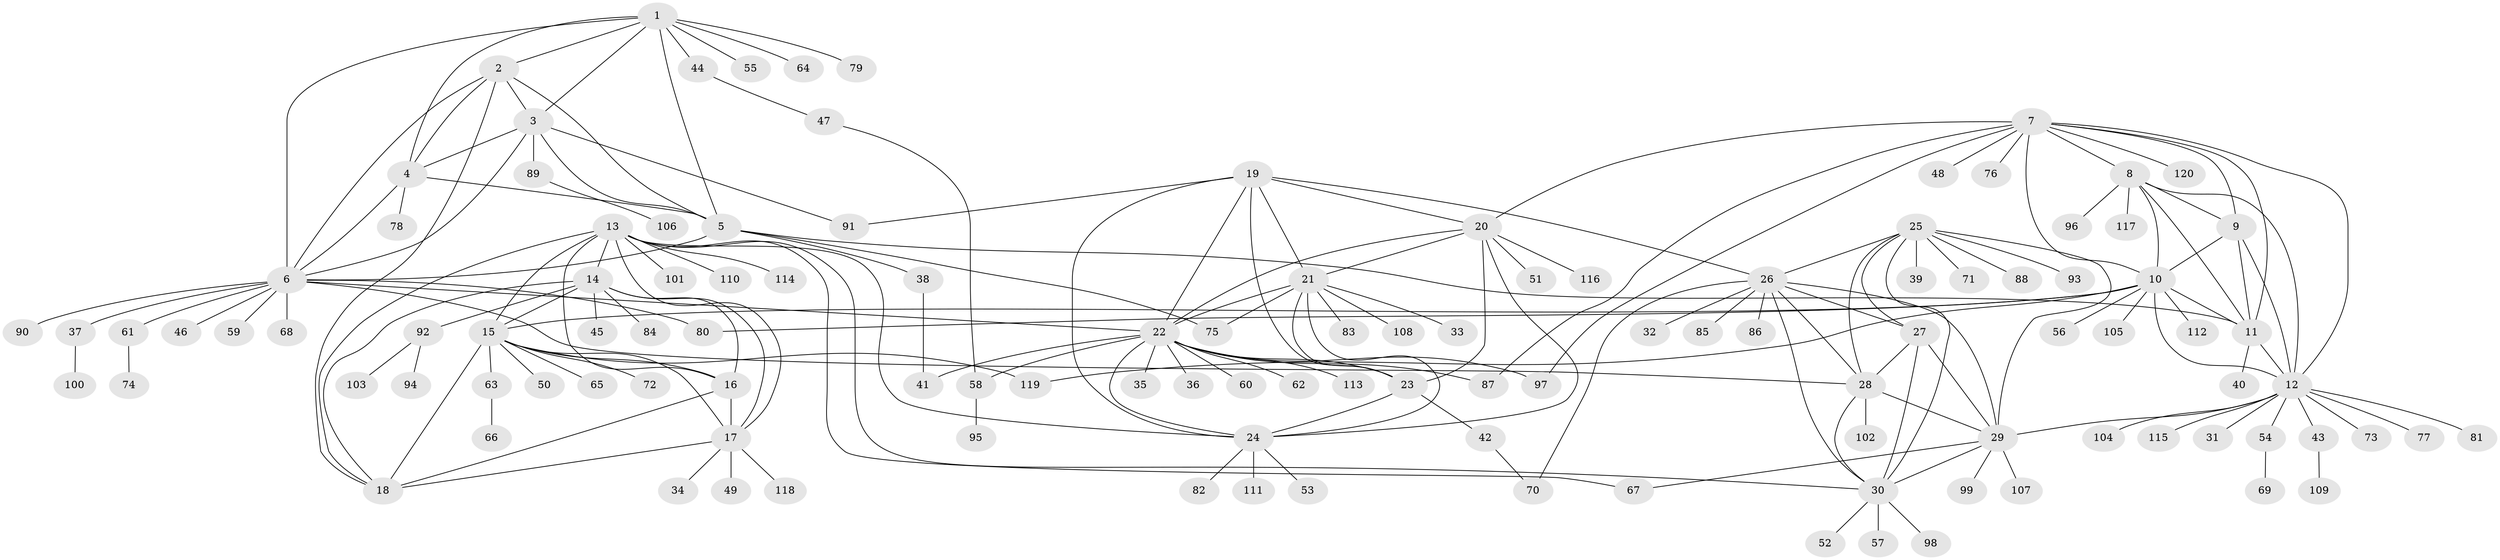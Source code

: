 // coarse degree distribution, {3: 0.08333333333333333, 5: 0.027777777777777776, 2: 0.05555555555555555, 1: 0.6944444444444444, 8: 0.08333333333333333, 10: 0.027777777777777776, 9: 0.027777777777777776}
// Generated by graph-tools (version 1.1) at 2025/59/03/04/25 21:59:04]
// undirected, 120 vertices, 185 edges
graph export_dot {
graph [start="1"]
  node [color=gray90,style=filled];
  1;
  2;
  3;
  4;
  5;
  6;
  7;
  8;
  9;
  10;
  11;
  12;
  13;
  14;
  15;
  16;
  17;
  18;
  19;
  20;
  21;
  22;
  23;
  24;
  25;
  26;
  27;
  28;
  29;
  30;
  31;
  32;
  33;
  34;
  35;
  36;
  37;
  38;
  39;
  40;
  41;
  42;
  43;
  44;
  45;
  46;
  47;
  48;
  49;
  50;
  51;
  52;
  53;
  54;
  55;
  56;
  57;
  58;
  59;
  60;
  61;
  62;
  63;
  64;
  65;
  66;
  67;
  68;
  69;
  70;
  71;
  72;
  73;
  74;
  75;
  76;
  77;
  78;
  79;
  80;
  81;
  82;
  83;
  84;
  85;
  86;
  87;
  88;
  89;
  90;
  91;
  92;
  93;
  94;
  95;
  96;
  97;
  98;
  99;
  100;
  101;
  102;
  103;
  104;
  105;
  106;
  107;
  108;
  109;
  110;
  111;
  112;
  113;
  114;
  115;
  116;
  117;
  118;
  119;
  120;
  1 -- 2;
  1 -- 3;
  1 -- 4;
  1 -- 5;
  1 -- 6;
  1 -- 44;
  1 -- 55;
  1 -- 64;
  1 -- 79;
  2 -- 3;
  2 -- 4;
  2 -- 5;
  2 -- 6;
  2 -- 18;
  3 -- 4;
  3 -- 5;
  3 -- 6;
  3 -- 89;
  3 -- 91;
  4 -- 5;
  4 -- 6;
  4 -- 78;
  5 -- 6;
  5 -- 11;
  5 -- 38;
  5 -- 75;
  6 -- 22;
  6 -- 28;
  6 -- 37;
  6 -- 46;
  6 -- 59;
  6 -- 61;
  6 -- 68;
  6 -- 80;
  6 -- 90;
  7 -- 8;
  7 -- 9;
  7 -- 10;
  7 -- 11;
  7 -- 12;
  7 -- 20;
  7 -- 48;
  7 -- 76;
  7 -- 87;
  7 -- 97;
  7 -- 120;
  8 -- 9;
  8 -- 10;
  8 -- 11;
  8 -- 12;
  8 -- 96;
  8 -- 117;
  9 -- 10;
  9 -- 11;
  9 -- 12;
  10 -- 11;
  10 -- 12;
  10 -- 15;
  10 -- 56;
  10 -- 80;
  10 -- 105;
  10 -- 112;
  10 -- 119;
  11 -- 12;
  11 -- 40;
  12 -- 29;
  12 -- 31;
  12 -- 43;
  12 -- 54;
  12 -- 73;
  12 -- 77;
  12 -- 81;
  12 -- 104;
  12 -- 115;
  13 -- 14;
  13 -- 15;
  13 -- 16;
  13 -- 17;
  13 -- 18;
  13 -- 24;
  13 -- 30;
  13 -- 67;
  13 -- 101;
  13 -- 110;
  13 -- 114;
  14 -- 15;
  14 -- 16;
  14 -- 17;
  14 -- 18;
  14 -- 45;
  14 -- 84;
  14 -- 92;
  15 -- 16;
  15 -- 17;
  15 -- 18;
  15 -- 50;
  15 -- 63;
  15 -- 65;
  15 -- 72;
  15 -- 119;
  16 -- 17;
  16 -- 18;
  17 -- 18;
  17 -- 34;
  17 -- 49;
  17 -- 118;
  19 -- 20;
  19 -- 21;
  19 -- 22;
  19 -- 23;
  19 -- 24;
  19 -- 26;
  19 -- 91;
  20 -- 21;
  20 -- 22;
  20 -- 23;
  20 -- 24;
  20 -- 51;
  20 -- 116;
  21 -- 22;
  21 -- 23;
  21 -- 24;
  21 -- 33;
  21 -- 75;
  21 -- 83;
  21 -- 108;
  22 -- 23;
  22 -- 24;
  22 -- 35;
  22 -- 36;
  22 -- 41;
  22 -- 58;
  22 -- 60;
  22 -- 62;
  22 -- 87;
  22 -- 97;
  22 -- 113;
  23 -- 24;
  23 -- 42;
  24 -- 53;
  24 -- 82;
  24 -- 111;
  25 -- 26;
  25 -- 27;
  25 -- 28;
  25 -- 29;
  25 -- 30;
  25 -- 39;
  25 -- 71;
  25 -- 88;
  25 -- 93;
  26 -- 27;
  26 -- 28;
  26 -- 29;
  26 -- 30;
  26 -- 32;
  26 -- 70;
  26 -- 85;
  26 -- 86;
  27 -- 28;
  27 -- 29;
  27 -- 30;
  28 -- 29;
  28 -- 30;
  28 -- 102;
  29 -- 30;
  29 -- 67;
  29 -- 99;
  29 -- 107;
  30 -- 52;
  30 -- 57;
  30 -- 98;
  37 -- 100;
  38 -- 41;
  42 -- 70;
  43 -- 109;
  44 -- 47;
  47 -- 58;
  54 -- 69;
  58 -- 95;
  61 -- 74;
  63 -- 66;
  89 -- 106;
  92 -- 94;
  92 -- 103;
}
